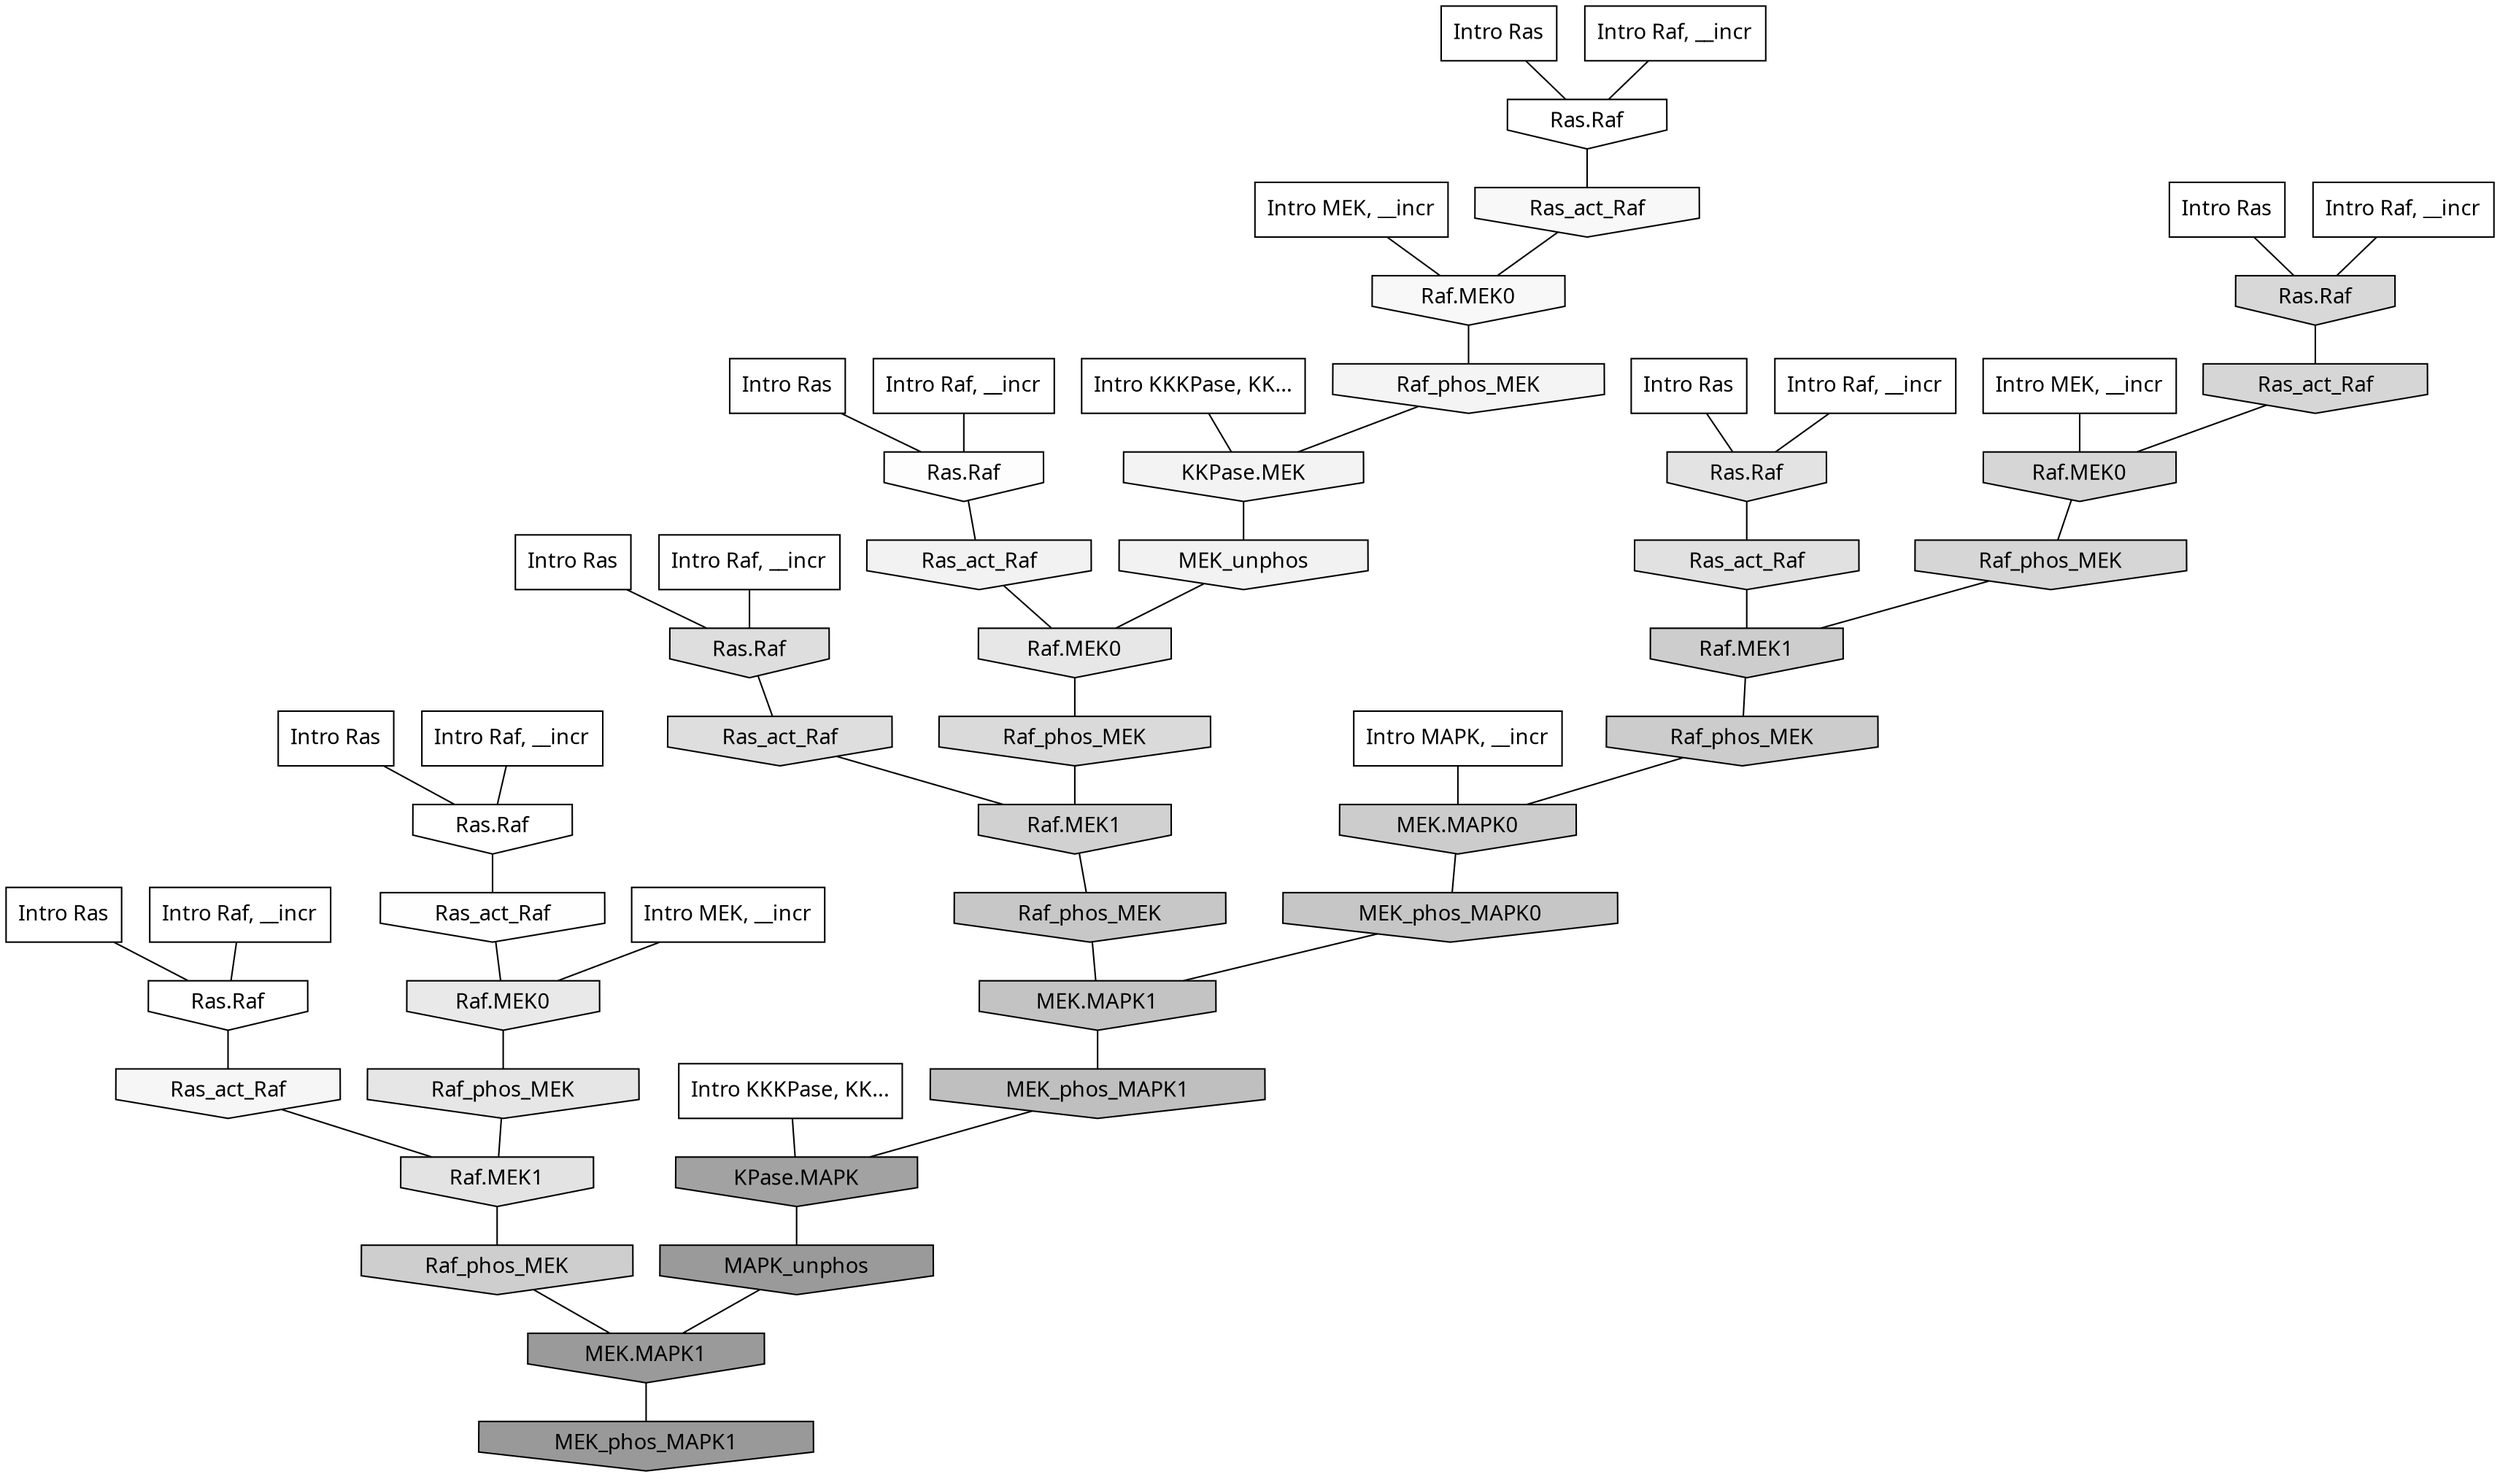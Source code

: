 digraph G{
  rankdir="TB";
  ranksep=0.30;
  node [fontname="CMU Serif"];
  edge [fontname="CMU Serif"];
  
  7 [label="Intro Ras", shape=rectangle, style=filled, fillcolor="0.000 0.000 1.000"]
  
  19 [label="Intro Ras", shape=rectangle, style=filled, fillcolor="0.000 0.000 1.000"]
  
  35 [label="Intro Ras", shape=rectangle, style=filled, fillcolor="0.000 0.000 1.000"]
  
  45 [label="Intro Ras", shape=rectangle, style=filled, fillcolor="0.000 0.000 1.000"]
  
  64 [label="Intro Ras", shape=rectangle, style=filled, fillcolor="0.000 0.000 1.000"]
  
  86 [label="Intro Ras", shape=rectangle, style=filled, fillcolor="0.000 0.000 1.000"]
  
  98 [label="Intro Ras", shape=rectangle, style=filled, fillcolor="0.000 0.000 1.000"]
  
  290 [label="Intro Raf, __incr", shape=rectangle, style=filled, fillcolor="0.000 0.000 1.000"]
  
  388 [label="Intro Raf, __incr", shape=rectangle, style=filled, fillcolor="0.000 0.000 1.000"]
  
  609 [label="Intro Raf, __incr", shape=rectangle, style=filled, fillcolor="0.000 0.000 1.000"]
  
  774 [label="Intro Raf, __incr", shape=rectangle, style=filled, fillcolor="0.000 0.000 1.000"]
  
  862 [label="Intro Raf, __incr", shape=rectangle, style=filled, fillcolor="0.000 0.000 1.000"]
  
  873 [label="Intro Raf, __incr", shape=rectangle, style=filled, fillcolor="0.000 0.000 1.000"]
  
  925 [label="Intro Raf, __incr", shape=rectangle, style=filled, fillcolor="0.000 0.000 1.000"]
  
  1343 [label="Intro MEK, __incr", shape=rectangle, style=filled, fillcolor="0.000 0.000 1.000"]
  
  1558 [label="Intro MEK, __incr", shape=rectangle, style=filled, fillcolor="0.000 0.000 1.000"]
  
  1617 [label="Intro MEK, __incr", shape=rectangle, style=filled, fillcolor="0.000 0.000 1.000"]
  
  2166 [label="Intro MAPK, __incr", shape=rectangle, style=filled, fillcolor="0.000 0.000 1.000"]
  
  3182 [label="Intro KKKPase, KK...", shape=rectangle, style=filled, fillcolor="0.000 0.000 1.000"]
  
  3188 [label="Intro KKKPase, KK...", shape=rectangle, style=filled, fillcolor="0.000 0.000 1.000"]
  
  3241 [label="Ras.Raf", shape=invhouse, style=filled, fillcolor="0.000 0.000 1.000"]
  
  3293 [label="Ras.Raf", shape=invhouse, style=filled, fillcolor="0.000 0.000 1.000"]
  
  3306 [label="Ras.Raf", shape=invhouse, style=filled, fillcolor="0.000 0.000 1.000"]
  
  3344 [label="Ras_act_Raf", shape=invhouse, style=filled, fillcolor="0.000 0.000 0.996"]
  
  3419 [label="Ras.Raf", shape=invhouse, style=filled, fillcolor="0.000 0.000 0.989"]
  
  3569 [label="Ras_act_Raf", shape=invhouse, style=filled, fillcolor="0.000 0.000 0.971"]
  
  3572 [label="Raf.MEK0", shape=invhouse, style=filled, fillcolor="0.000 0.000 0.971"]
  
  3693 [label="Ras_act_Raf", shape=invhouse, style=filled, fillcolor="0.000 0.000 0.961"]
  
  3820 [label="Raf_phos_MEK", shape=invhouse, style=filled, fillcolor="0.000 0.000 0.954"]
  
  3829 [label="KKPase.MEK", shape=invhouse, style=filled, fillcolor="0.000 0.000 0.953"]
  
  3960 [label="Ras_act_Raf", shape=invhouse, style=filled, fillcolor="0.000 0.000 0.948"]
  
  4014 [label="MEK_unphos", shape=invhouse, style=filled, fillcolor="0.000 0.000 0.946"]
  
  4672 [label="Raf.MEK0", shape=invhouse, style=filled, fillcolor="0.000 0.000 0.913"]
  
  4853 [label="Raf.MEK0", shape=invhouse, style=filled, fillcolor="0.000 0.000 0.905"]
  
  4917 [label="Raf_phos_MEK", shape=invhouse, style=filled, fillcolor="0.000 0.000 0.902"]
  
  5269 [label="Ras.Raf", shape=invhouse, style=filled, fillcolor="0.000 0.000 0.887"]
  
  5274 [label="Raf.MEK1", shape=invhouse, style=filled, fillcolor="0.000 0.000 0.887"]
  
  5430 [label="Ras_act_Raf", shape=invhouse, style=filled, fillcolor="0.000 0.000 0.881"]
  
  5696 [label="Ras.Raf", shape=invhouse, style=filled, fillcolor="0.000 0.000 0.868"]
  
  5705 [label="Ras_act_Raf", shape=invhouse, style=filled, fillcolor="0.000 0.000 0.868"]
  
  6087 [label="Raf_phos_MEK", shape=invhouse, style=filled, fillcolor="0.000 0.000 0.854"]
  
  6325 [label="Ras.Raf", shape=invhouse, style=filled, fillcolor="0.000 0.000 0.846"]
  
  6564 [label="Ras_act_Raf", shape=invhouse, style=filled, fillcolor="0.000 0.000 0.839"]
  
  6566 [label="Raf.MEK0", shape=invhouse, style=filled, fillcolor="0.000 0.000 0.839"]
  
  6585 [label="Raf_phos_MEK", shape=invhouse, style=filled, fillcolor="0.000 0.000 0.838"]
  
  7437 [label="Raf.MEK1", shape=invhouse, style=filled, fillcolor="0.000 0.000 0.817"]
  
  7907 [label="Raf_phos_MEK", shape=invhouse, style=filled, fillcolor="0.000 0.000 0.806"]
  
  8135 [label="Raf.MEK1", shape=invhouse, style=filled, fillcolor="0.000 0.000 0.802"]
  
  8235 [label="Raf_phos_MEK", shape=invhouse, style=filled, fillcolor="0.000 0.000 0.800"]
  
  8237 [label="MEK.MAPK0", shape=invhouse, style=filled, fillcolor="0.000 0.000 0.800"]
  
  9229 [label="Raf_phos_MEK", shape=invhouse, style=filled, fillcolor="0.000 0.000 0.778"]
  
  9283 [label="MEK_phos_MAPK0", shape=invhouse, style=filled, fillcolor="0.000 0.000 0.777"]
  
  10039 [label="MEK.MAPK1", shape=invhouse, style=filled, fillcolor="0.000 0.000 0.765"]
  
  11028 [label="MEK_phos_MAPK1", shape=invhouse, style=filled, fillcolor="0.000 0.000 0.750"]
  
  18533 [label="KPase.MAPK", shape=invhouse, style=filled, fillcolor="0.000 0.000 0.633"]
  
  19379 [label="MAPK_unphos", shape=invhouse, style=filled, fillcolor="0.000 0.000 0.604"]
  
  19380 [label="MEK.MAPK1", shape=invhouse, style=filled, fillcolor="0.000 0.000 0.604"]
  
  19510 [label="MEK_phos_MAPK1", shape=invhouse, style=filled, fillcolor="0.000 0.000 0.600"]
  
  
  19380 -> 19510 [dir=none, color="0.000 0.000 0.000"] 
  19379 -> 19380 [dir=none, color="0.000 0.000 0.000"] 
  18533 -> 19379 [dir=none, color="0.000 0.000 0.000"] 
  11028 -> 18533 [dir=none, color="0.000 0.000 0.000"] 
  10039 -> 11028 [dir=none, color="0.000 0.000 0.000"] 
  9283 -> 10039 [dir=none, color="0.000 0.000 0.000"] 
  9229 -> 10039 [dir=none, color="0.000 0.000 0.000"] 
  8237 -> 9283 [dir=none, color="0.000 0.000 0.000"] 
  8235 -> 8237 [dir=none, color="0.000 0.000 0.000"] 
  8135 -> 8235 [dir=none, color="0.000 0.000 0.000"] 
  7907 -> 19380 [dir=none, color="0.000 0.000 0.000"] 
  7437 -> 9229 [dir=none, color="0.000 0.000 0.000"] 
  6585 -> 8135 [dir=none, color="0.000 0.000 0.000"] 
  6566 -> 6585 [dir=none, color="0.000 0.000 0.000"] 
  6564 -> 6566 [dir=none, color="0.000 0.000 0.000"] 
  6325 -> 6564 [dir=none, color="0.000 0.000 0.000"] 
  6087 -> 7437 [dir=none, color="0.000 0.000 0.000"] 
  5705 -> 7437 [dir=none, color="0.000 0.000 0.000"] 
  5696 -> 5705 [dir=none, color="0.000 0.000 0.000"] 
  5430 -> 8135 [dir=none, color="0.000 0.000 0.000"] 
  5274 -> 7907 [dir=none, color="0.000 0.000 0.000"] 
  5269 -> 5430 [dir=none, color="0.000 0.000 0.000"] 
  4917 -> 5274 [dir=none, color="0.000 0.000 0.000"] 
  4853 -> 6087 [dir=none, color="0.000 0.000 0.000"] 
  4672 -> 4917 [dir=none, color="0.000 0.000 0.000"] 
  4014 -> 4853 [dir=none, color="0.000 0.000 0.000"] 
  3960 -> 4853 [dir=none, color="0.000 0.000 0.000"] 
  3829 -> 4014 [dir=none, color="0.000 0.000 0.000"] 
  3820 -> 3829 [dir=none, color="0.000 0.000 0.000"] 
  3693 -> 5274 [dir=none, color="0.000 0.000 0.000"] 
  3572 -> 3820 [dir=none, color="0.000 0.000 0.000"] 
  3569 -> 3572 [dir=none, color="0.000 0.000 0.000"] 
  3419 -> 3960 [dir=none, color="0.000 0.000 0.000"] 
  3344 -> 4672 [dir=none, color="0.000 0.000 0.000"] 
  3306 -> 3569 [dir=none, color="0.000 0.000 0.000"] 
  3293 -> 3344 [dir=none, color="0.000 0.000 0.000"] 
  3241 -> 3693 [dir=none, color="0.000 0.000 0.000"] 
  3188 -> 18533 [dir=none, color="0.000 0.000 0.000"] 
  3182 -> 3829 [dir=none, color="0.000 0.000 0.000"] 
  2166 -> 8237 [dir=none, color="0.000 0.000 0.000"] 
  1617 -> 3572 [dir=none, color="0.000 0.000 0.000"] 
  1558 -> 4672 [dir=none, color="0.000 0.000 0.000"] 
  1343 -> 6566 [dir=none, color="0.000 0.000 0.000"] 
  925 -> 5696 [dir=none, color="0.000 0.000 0.000"] 
  873 -> 3419 [dir=none, color="0.000 0.000 0.000"] 
  862 -> 3241 [dir=none, color="0.000 0.000 0.000"] 
  774 -> 6325 [dir=none, color="0.000 0.000 0.000"] 
  609 -> 3293 [dir=none, color="0.000 0.000 0.000"] 
  388 -> 5269 [dir=none, color="0.000 0.000 0.000"] 
  290 -> 3306 [dir=none, color="0.000 0.000 0.000"] 
  98 -> 3293 [dir=none, color="0.000 0.000 0.000"] 
  86 -> 5269 [dir=none, color="0.000 0.000 0.000"] 
  64 -> 3306 [dir=none, color="0.000 0.000 0.000"] 
  45 -> 3241 [dir=none, color="0.000 0.000 0.000"] 
  35 -> 6325 [dir=none, color="0.000 0.000 0.000"] 
  19 -> 3419 [dir=none, color="0.000 0.000 0.000"] 
  7 -> 5696 [dir=none, color="0.000 0.000 0.000"] 
  
  }
